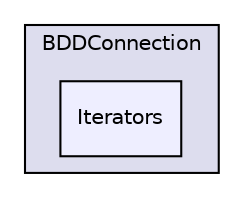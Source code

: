 digraph G {
  compound=true
  node [ fontsize=10, fontname="Helvetica"];
  edge [ labelfontsize=9, labelfontname="Helvetica"];
  subgraph clusterdir_5c0f70233e8f3c453351b91336041c13 {
    graph [ bgcolor="#ddddee", pencolor="black", label="BDDConnection" fontname="Helvetica", fontsize=10, URL="dir_5c0f70233e8f3c453351b91336041c13.html"]
  dir_5700f4ef4dffeecd4e56554c97ffeab4 [shape=box, label="Iterators", style="filled", fillcolor="#eeeeff", pencolor="black", URL="dir_5700f4ef4dffeecd4e56554c97ffeab4.html"];
  }
}
